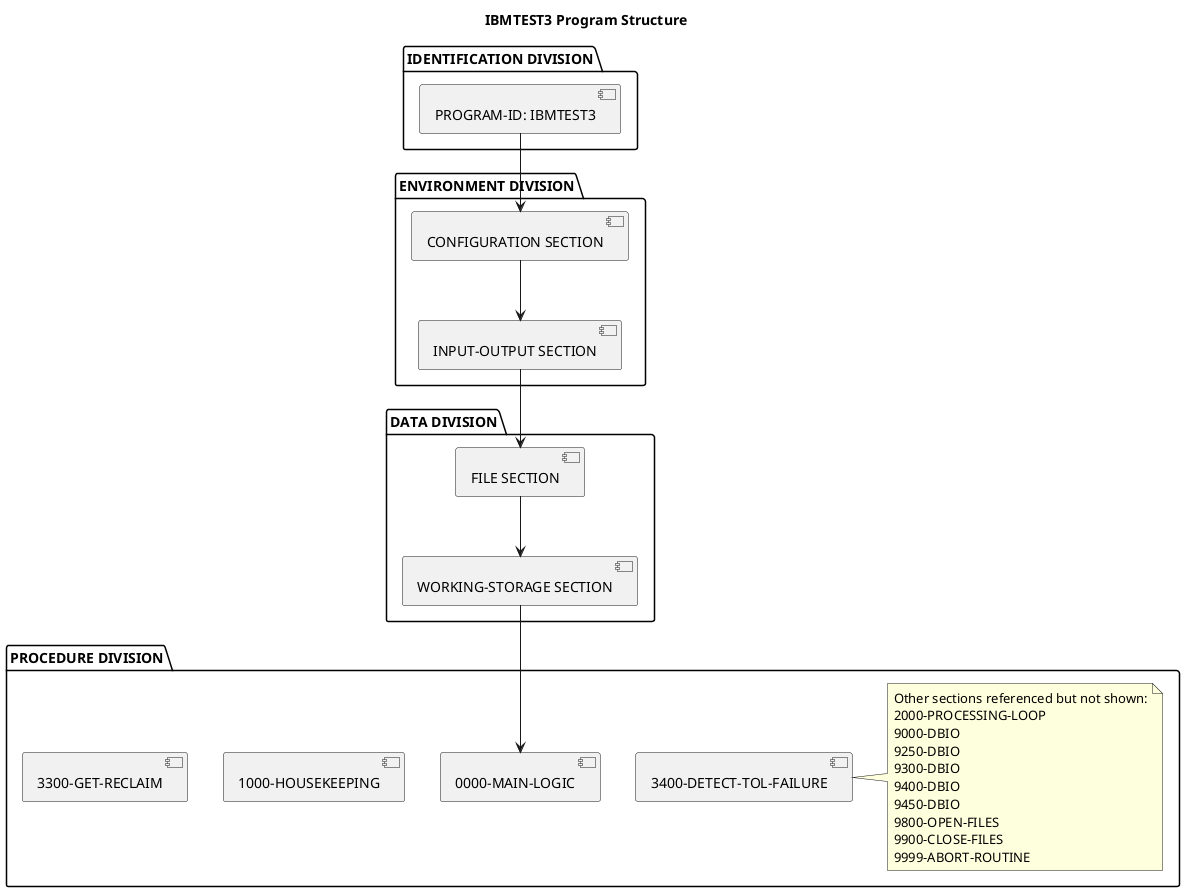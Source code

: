 @startuml Program Structure
title IBMTEST3 Program Structure

package "IDENTIFICATION DIVISION" {
  [PROGRAM-ID: IBMTEST3]
}

package "ENVIRONMENT DIVISION" {
  [CONFIGURATION SECTION]
  [INPUT-OUTPUT SECTION]
}

package "DATA DIVISION" {
  [FILE SECTION]
  [WORKING-STORAGE SECTION]
}

package "PROCEDURE DIVISION" {
  [0000-MAIN-LOGIC]
  [1000-HOUSEKEEPING]
  [3300-GET-RECLAIM]
  [3400-DETECT-TOL-FAILURE]
  note right: Other sections referenced but not shown:\n2000-PROCESSING-LOOP\n9000-DBIO\n9250-DBIO\n9300-DBIO\n9400-DBIO\n9450-DBIO\n9800-OPEN-FILES\n9900-CLOSE-FILES\n9999-ABORT-ROUTINE
}

[PROGRAM-ID: IBMTEST3] --> [CONFIGURATION SECTION]
[CONFIGURATION SECTION] --> [INPUT-OUTPUT SECTION]
[INPUT-OUTPUT SECTION] --> [FILE SECTION]
[FILE SECTION] --> [WORKING-STORAGE SECTION]
[WORKING-STORAGE SECTION] --> [0000-MAIN-LOGIC]
@enduml
